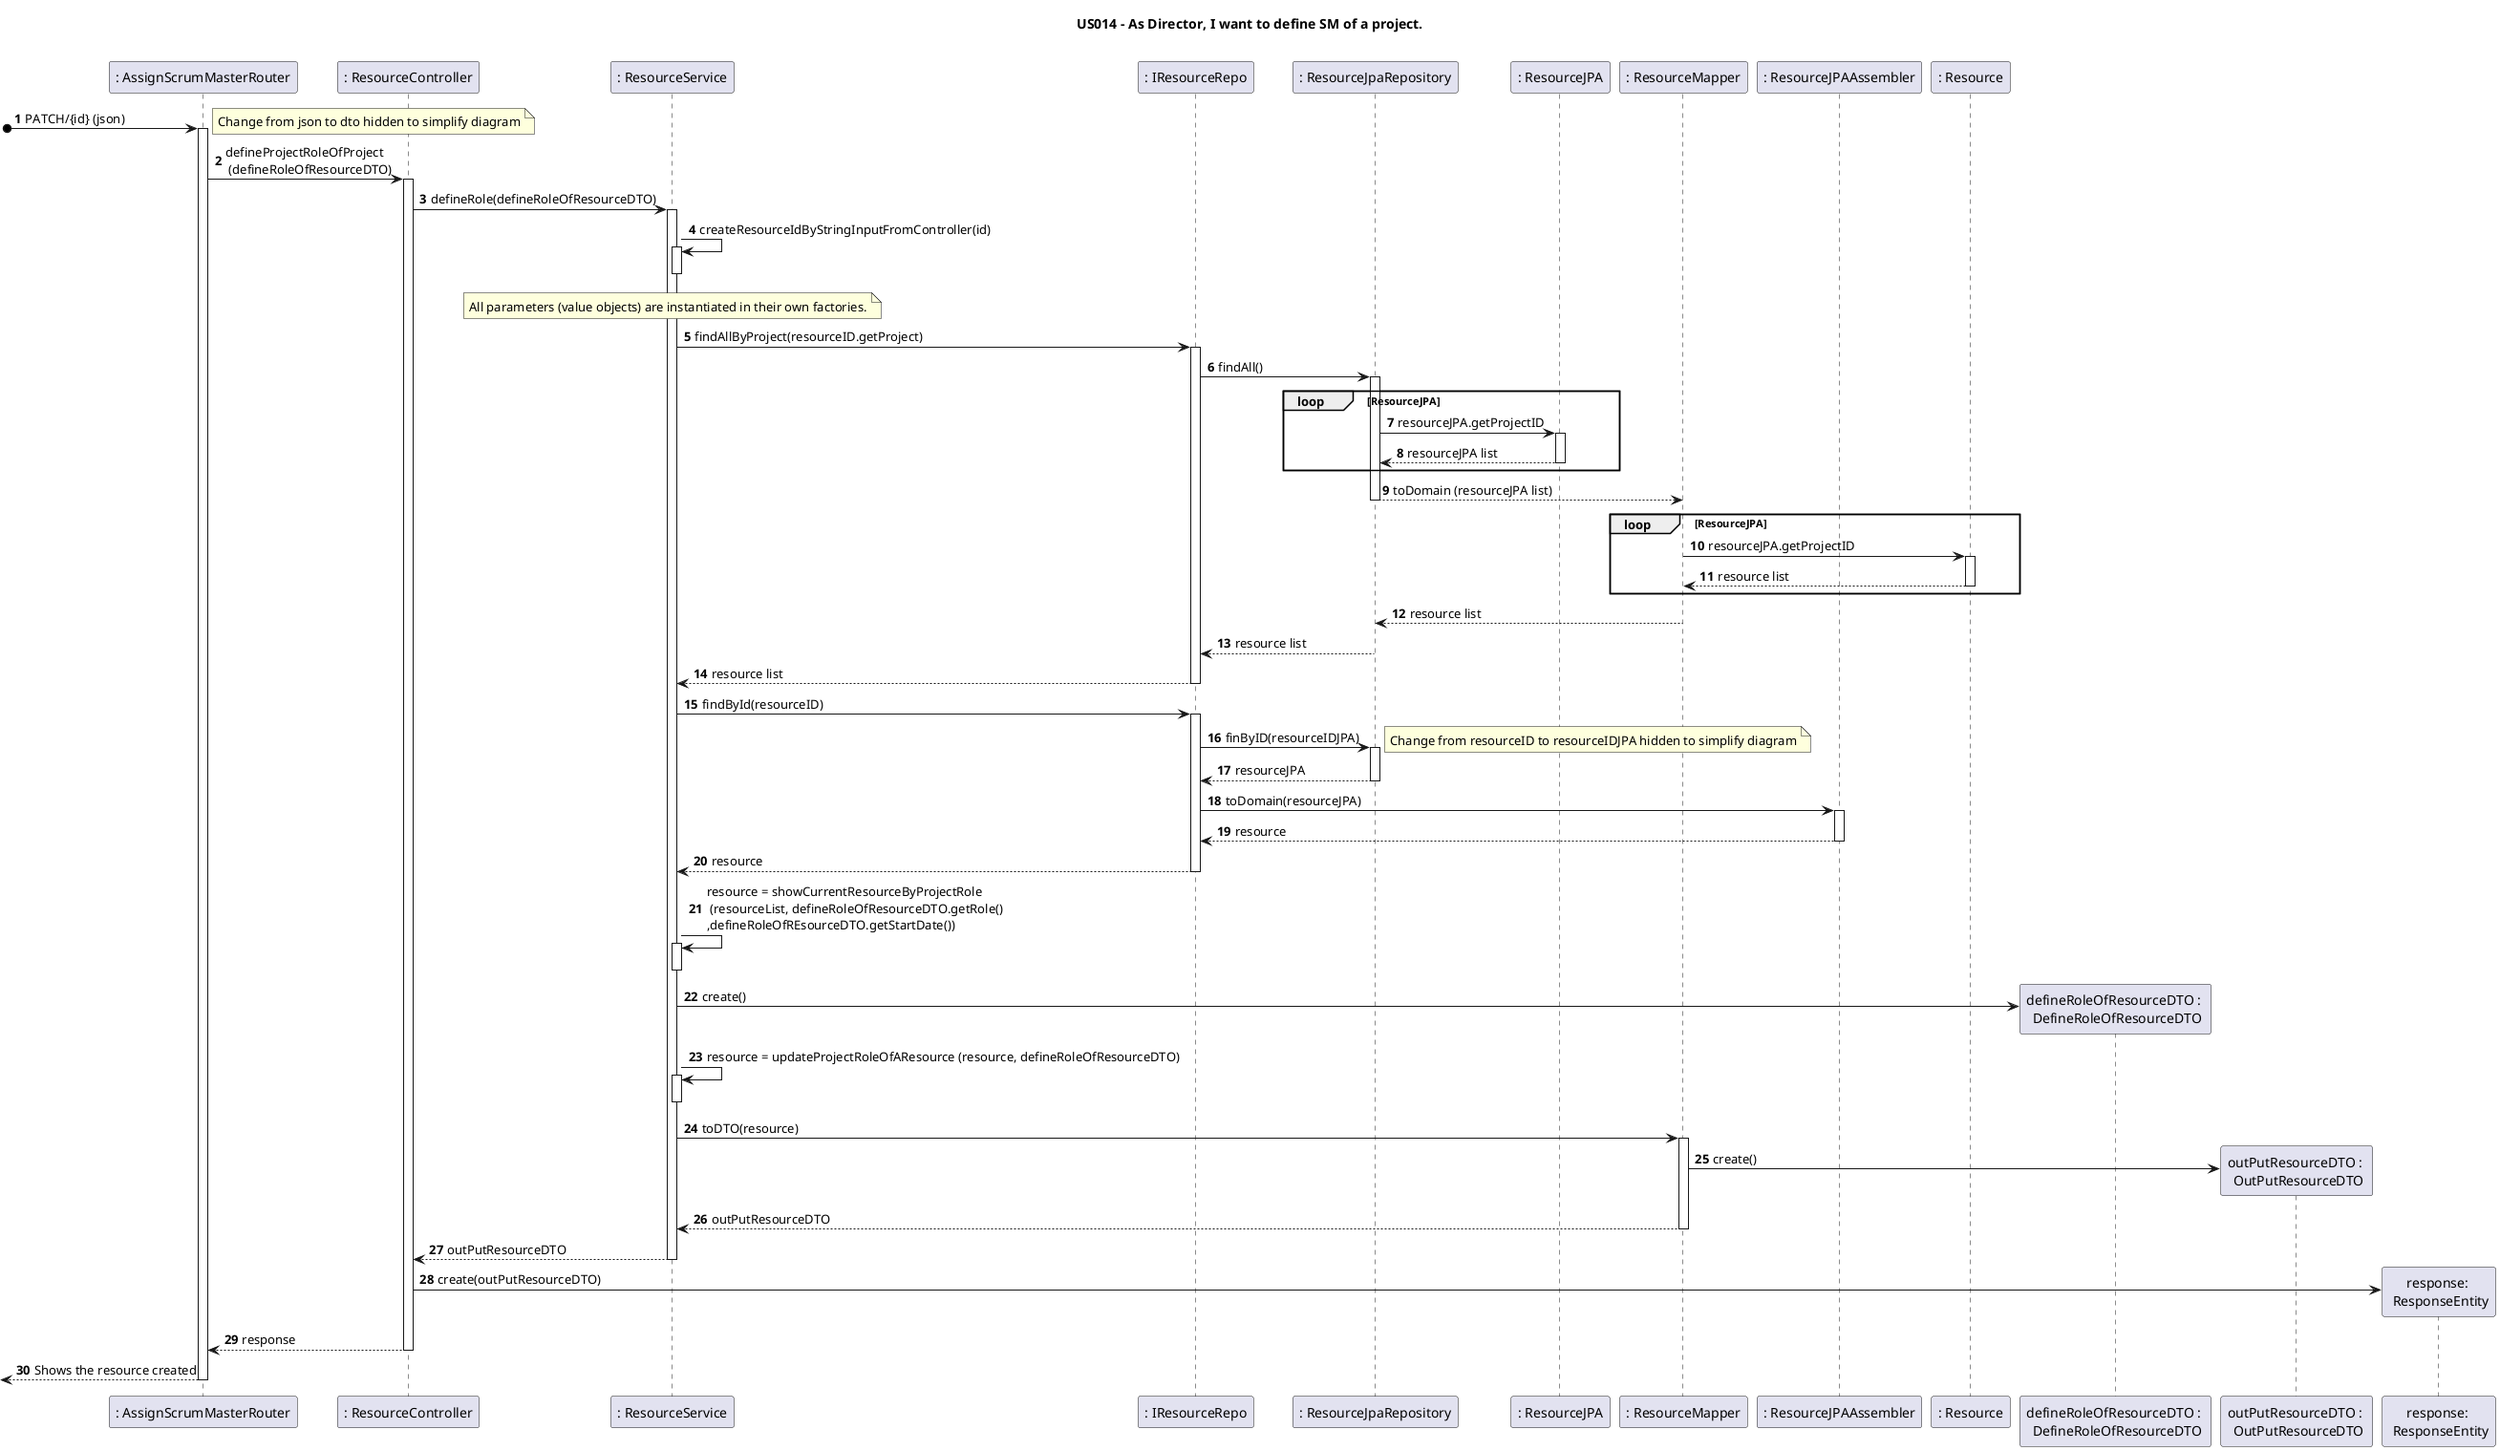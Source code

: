 @startuml
'https://plantuml.com/sequence-diagram

title US014 - As Director, I want to define SM of a project.

autonumber

participant ": AssignScrumMasterRouter" as Route
participant ": ResourceController" as Ctrl
participant ": ResourceService" as service
participant ": IResourceRepo" as iResourceRepo
participant ": ResourceJpaRepository" as resourceJPARepository
participant ": ResourceJPA" as resourceJPA
participant ": ResourceMapper" as mapper
participant ": ResourceJPAAssembler" as assembler
participant ": Resource" as resource
participant "defineRoleOfResourceDTO : \n DefineRoleOfResourceDTO" as defineRoleOfResourceDTO
participant "outPutResourceDTO : \n OutPutResourceDTO" as outPutResourceDTO
participant "response: \n ResponseEntity" as json


autoactivate on

[o-> Route: PATCH/{id} (json)
note right
Change from json to dto hidden to simplify diagram
end note
Route -> Ctrl: defineProjectRoleOfProject \n (defineRoleOfResourceDTO)
Ctrl -> service: defineRole(defineRoleOfResourceDTO)
service -> service: createResourceIdByStringInputFromController(id)
deactivate
note over service : All parameters (value objects) are instantiated in their own factories.
service -> iResourceRepo: findAllByProject(resourceID.getProject)
iResourceRepo -> resourceJPARepository: findAll()
loop ResourceJPA
resourceJPARepository -> resourceJPA: resourceJPA.getProjectID
return resourceJPA list
end
resourceJPARepository --> mapper: toDomain (resourceJPA list)
loop ResourceJPA
mapper -> resource: resourceJPA.getProjectID
return resource list
end
mapper --> resourceJPARepository: resource list
resourceJPARepository --> iResourceRepo: resource list
iResourceRepo --> service: resource list
service -> iResourceRepo: findById(resourceID)
iResourceRepo -> resourceJPARepository: finByID(resourceIDJPA)
note right
Change from resourceID to resourceIDJPA hidden to simplify diagram
end note
resourceJPARepository --> iResourceRepo: resourceJPA
iResourceRepo -> assembler: toDomain(resourceJPA)
assembler --> iResourceRepo: resource
iResourceRepo --> service: resource
service -> service: resource = showCurrentResourceByProjectRole \n (resourceList, defineRoleOfResourceDTO.getRole() \n,defineRoleOfREsourceDTO.getStartDate())
deactivate
service -> defineRoleOfResourceDTO ** : create()
service -> service: resource = updateProjectRoleOfAResource (resource, defineRoleOfResourceDTO)
deactivate
service -> mapper: toDTO(resource)
mapper -> outPutResourceDTO **: create()
mapper --> service: outPutResourceDTO
service --> Ctrl: outPutResourceDTO
Ctrl -> json **: create(outPutResourceDTO)
Ctrl --> Route: response
[<--Route : Shows the resource created
@enduml